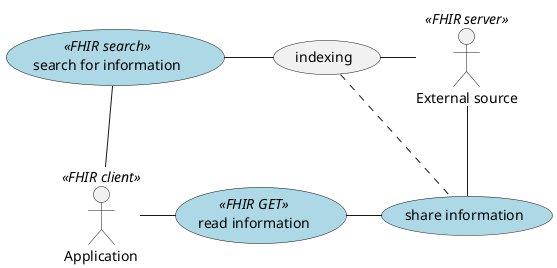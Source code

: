 @startuml

"Application" as app << FHIR client >>
"External source" as extapp << FHIR server >>
"search for information" as (soke) << FHIR search >> #lightblue 
"indexing" as (indeksere)
"read information" as (lese) << FHIR GET >> #lightblue
"share information" as (dele) #lightblue

'(soke) -down[hidden]- (lese)
'(indeksere) -down[hidden]- (dele)

app -up- soke
app -right- lese
indeksere -left- soke
extapp -left- indeksere
extapp -down- dele
lese -right- dele
indeksere .down. dele

@enduml